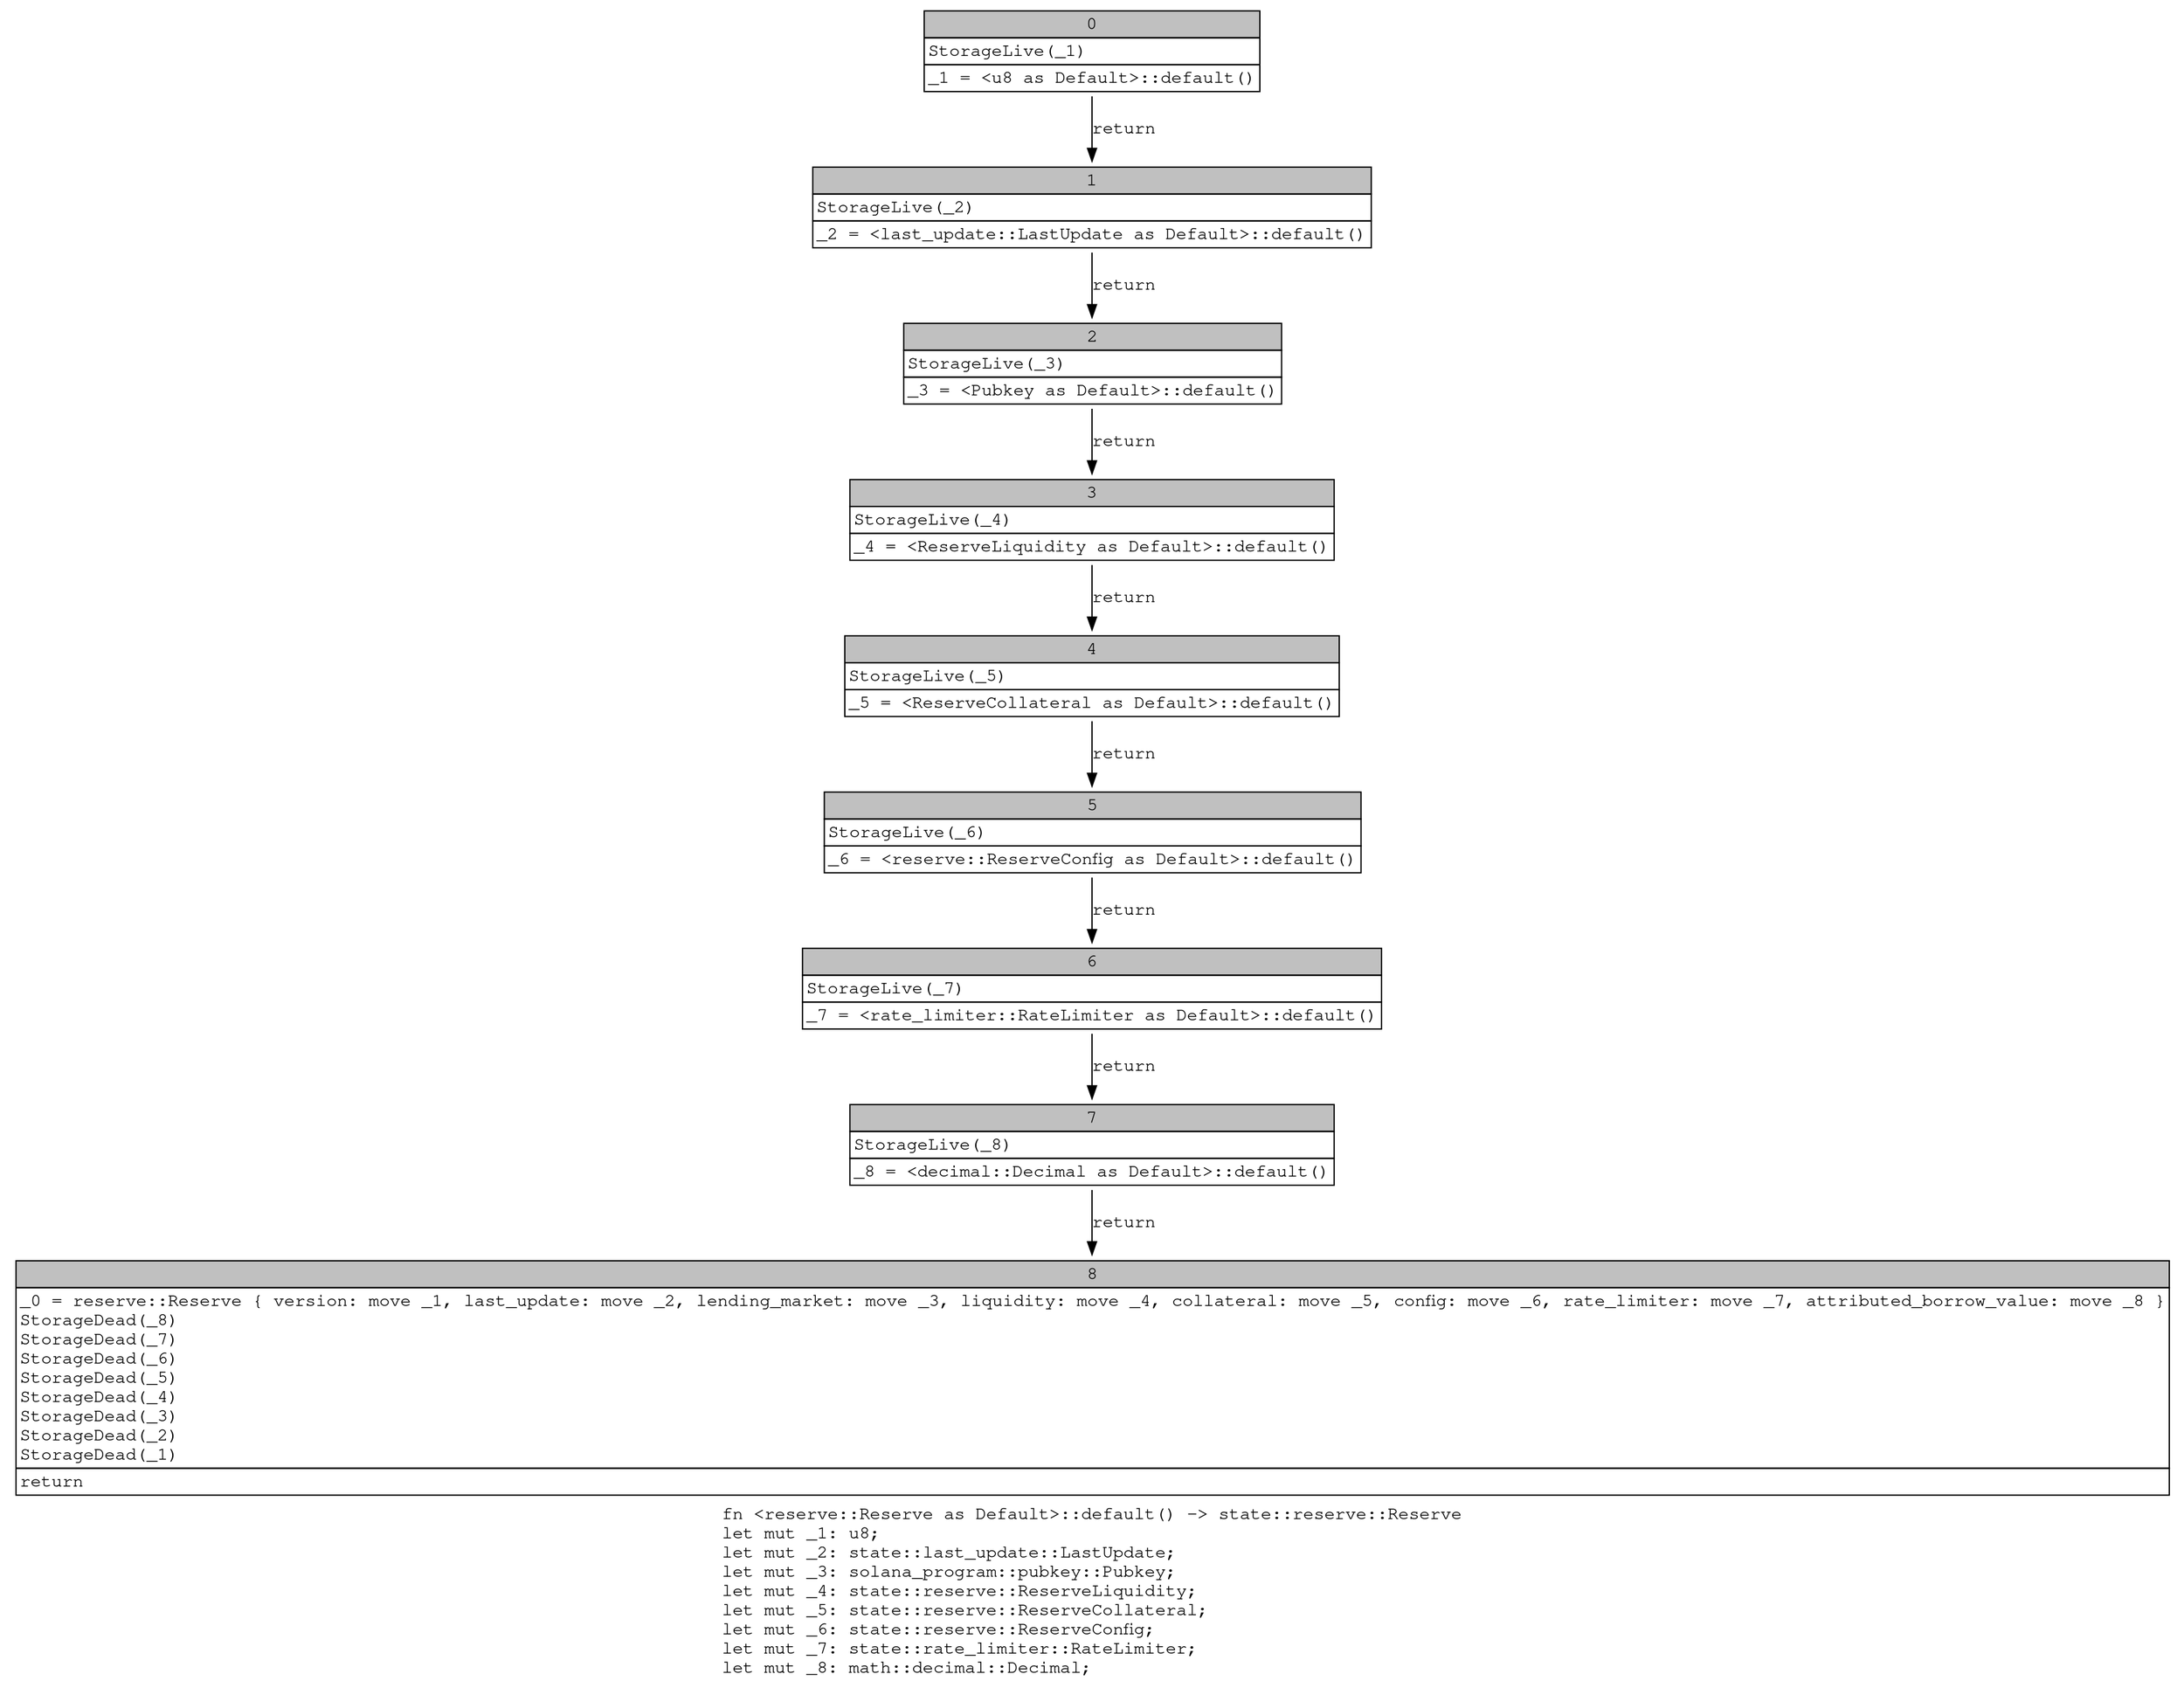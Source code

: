 digraph Mir_0_2264 {
    graph [fontname="Courier, monospace"];
    node [fontname="Courier, monospace"];
    edge [fontname="Courier, monospace"];
    label=<fn &lt;reserve::Reserve as Default&gt;::default() -&gt; state::reserve::Reserve<br align="left"/>let mut _1: u8;<br align="left"/>let mut _2: state::last_update::LastUpdate;<br align="left"/>let mut _3: solana_program::pubkey::Pubkey;<br align="left"/>let mut _4: state::reserve::ReserveLiquidity;<br align="left"/>let mut _5: state::reserve::ReserveCollateral;<br align="left"/>let mut _6: state::reserve::ReserveConfig;<br align="left"/>let mut _7: state::rate_limiter::RateLimiter;<br align="left"/>let mut _8: math::decimal::Decimal;<br align="left"/>>;
    bb0__0_2264 [shape="none", label=<<table border="0" cellborder="1" cellspacing="0"><tr><td bgcolor="gray" align="center" colspan="1">0</td></tr><tr><td align="left" balign="left">StorageLive(_1)<br/></td></tr><tr><td align="left">_1 = &lt;u8 as Default&gt;::default()</td></tr></table>>];
    bb1__0_2264 [shape="none", label=<<table border="0" cellborder="1" cellspacing="0"><tr><td bgcolor="gray" align="center" colspan="1">1</td></tr><tr><td align="left" balign="left">StorageLive(_2)<br/></td></tr><tr><td align="left">_2 = &lt;last_update::LastUpdate as Default&gt;::default()</td></tr></table>>];
    bb2__0_2264 [shape="none", label=<<table border="0" cellborder="1" cellspacing="0"><tr><td bgcolor="gray" align="center" colspan="1">2</td></tr><tr><td align="left" balign="left">StorageLive(_3)<br/></td></tr><tr><td align="left">_3 = &lt;Pubkey as Default&gt;::default()</td></tr></table>>];
    bb3__0_2264 [shape="none", label=<<table border="0" cellborder="1" cellspacing="0"><tr><td bgcolor="gray" align="center" colspan="1">3</td></tr><tr><td align="left" balign="left">StorageLive(_4)<br/></td></tr><tr><td align="left">_4 = &lt;ReserveLiquidity as Default&gt;::default()</td></tr></table>>];
    bb4__0_2264 [shape="none", label=<<table border="0" cellborder="1" cellspacing="0"><tr><td bgcolor="gray" align="center" colspan="1">4</td></tr><tr><td align="left" balign="left">StorageLive(_5)<br/></td></tr><tr><td align="left">_5 = &lt;ReserveCollateral as Default&gt;::default()</td></tr></table>>];
    bb5__0_2264 [shape="none", label=<<table border="0" cellborder="1" cellspacing="0"><tr><td bgcolor="gray" align="center" colspan="1">5</td></tr><tr><td align="left" balign="left">StorageLive(_6)<br/></td></tr><tr><td align="left">_6 = &lt;reserve::ReserveConfig as Default&gt;::default()</td></tr></table>>];
    bb6__0_2264 [shape="none", label=<<table border="0" cellborder="1" cellspacing="0"><tr><td bgcolor="gray" align="center" colspan="1">6</td></tr><tr><td align="left" balign="left">StorageLive(_7)<br/></td></tr><tr><td align="left">_7 = &lt;rate_limiter::RateLimiter as Default&gt;::default()</td></tr></table>>];
    bb7__0_2264 [shape="none", label=<<table border="0" cellborder="1" cellspacing="0"><tr><td bgcolor="gray" align="center" colspan="1">7</td></tr><tr><td align="left" balign="left">StorageLive(_8)<br/></td></tr><tr><td align="left">_8 = &lt;decimal::Decimal as Default&gt;::default()</td></tr></table>>];
    bb8__0_2264 [shape="none", label=<<table border="0" cellborder="1" cellspacing="0"><tr><td bgcolor="gray" align="center" colspan="1">8</td></tr><tr><td align="left" balign="left">_0 = reserve::Reserve { version: move _1, last_update: move _2, lending_market: move _3, liquidity: move _4, collateral: move _5, config: move _6, rate_limiter: move _7, attributed_borrow_value: move _8 }<br/>StorageDead(_8)<br/>StorageDead(_7)<br/>StorageDead(_6)<br/>StorageDead(_5)<br/>StorageDead(_4)<br/>StorageDead(_3)<br/>StorageDead(_2)<br/>StorageDead(_1)<br/></td></tr><tr><td align="left">return</td></tr></table>>];
    bb0__0_2264 -> bb1__0_2264 [label="return"];
    bb1__0_2264 -> bb2__0_2264 [label="return"];
    bb2__0_2264 -> bb3__0_2264 [label="return"];
    bb3__0_2264 -> bb4__0_2264 [label="return"];
    bb4__0_2264 -> bb5__0_2264 [label="return"];
    bb5__0_2264 -> bb6__0_2264 [label="return"];
    bb6__0_2264 -> bb7__0_2264 [label="return"];
    bb7__0_2264 -> bb8__0_2264 [label="return"];
}
